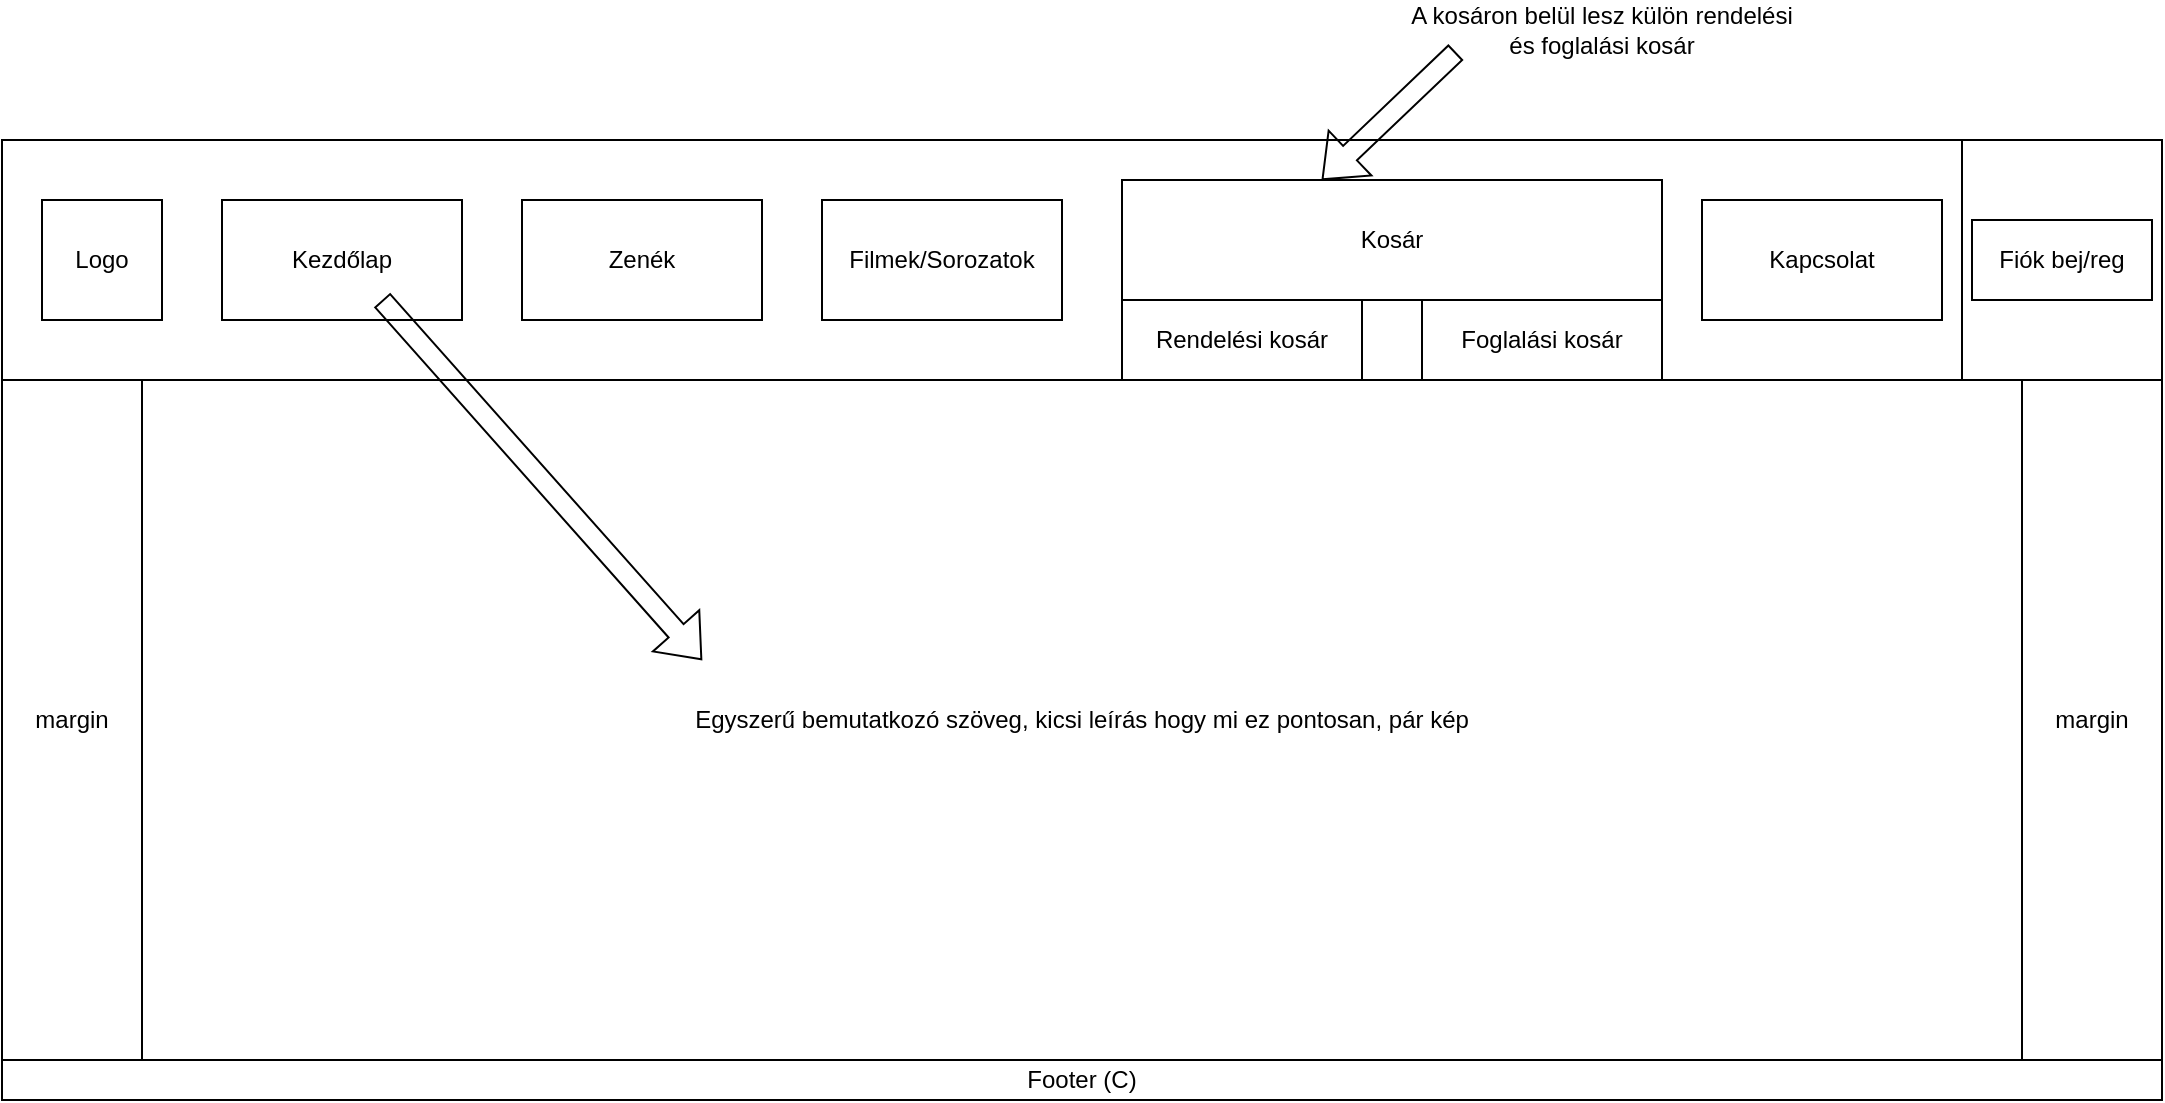 <mxfile version="26.2.3">
  <diagram name="1 oldal" id="ZRo3TNaSbQ_DCoS2osNK">
    <mxGraphModel dx="853" dy="884" grid="1" gridSize="10" guides="1" tooltips="1" connect="1" arrows="1" fold="1" page="1" pageScale="1" pageWidth="827" pageHeight="1169" math="0" shadow="0">
      <root>
        <mxCell id="0" />
        <mxCell id="1" parent="0" />
        <mxCell id="tNXsENTEjhiDUSROjqKi-1" value="" style="rounded=0;whiteSpace=wrap;html=1;" vertex="1" parent="1">
          <mxGeometry x="1590" y="420" width="1080" height="480" as="geometry" />
        </mxCell>
        <mxCell id="tNXsENTEjhiDUSROjqKi-2" value="" style="rounded=0;whiteSpace=wrap;html=1;" vertex="1" parent="1">
          <mxGeometry x="1590" y="420" width="1080" height="120" as="geometry" />
        </mxCell>
        <mxCell id="tNXsENTEjhiDUSROjqKi-3" style="edgeStyle=orthogonalEdgeStyle;rounded=0;orthogonalLoop=1;jettySize=auto;html=1;exitX=0.5;exitY=0;exitDx=0;exitDy=0;" edge="1" parent="1" source="tNXsENTEjhiDUSROjqKi-4">
          <mxGeometry relative="1" as="geometry">
            <mxPoint x="2130" y="880" as="targetPoint" />
          </mxGeometry>
        </mxCell>
        <mxCell id="tNXsENTEjhiDUSROjqKi-4" value="" style="rounded=0;whiteSpace=wrap;html=1;" vertex="1" parent="1">
          <mxGeometry x="1590" y="880" width="1080" height="20" as="geometry" />
        </mxCell>
        <mxCell id="tNXsENTEjhiDUSROjqKi-5" value="" style="rounded=0;whiteSpace=wrap;html=1;" vertex="1" parent="1">
          <mxGeometry x="2570" y="420" width="100" height="120" as="geometry" />
        </mxCell>
        <mxCell id="tNXsENTEjhiDUSROjqKi-6" value="" style="rounded=0;whiteSpace=wrap;html=1;" vertex="1" parent="1">
          <mxGeometry x="1700" y="450" width="120" height="60" as="geometry" />
        </mxCell>
        <mxCell id="tNXsENTEjhiDUSROjqKi-7" value="" style="rounded=0;whiteSpace=wrap;html=1;" vertex="1" parent="1">
          <mxGeometry x="2300" y="480" width="120" height="60" as="geometry" />
        </mxCell>
        <mxCell id="tNXsENTEjhiDUSROjqKi-8" value="" style="rounded=0;whiteSpace=wrap;html=1;" vertex="1" parent="1">
          <mxGeometry x="1850" y="450" width="120" height="60" as="geometry" />
        </mxCell>
        <mxCell id="tNXsENTEjhiDUSROjqKi-9" value="" style="rounded=0;whiteSpace=wrap;html=1;" vertex="1" parent="1">
          <mxGeometry x="2150" y="480" width="120" height="60" as="geometry" />
        </mxCell>
        <mxCell id="tNXsENTEjhiDUSROjqKi-10" value="" style="rounded=0;whiteSpace=wrap;html=1;" vertex="1" parent="1">
          <mxGeometry x="2000" y="450" width="120" height="60" as="geometry" />
        </mxCell>
        <mxCell id="tNXsENTEjhiDUSROjqKi-11" value="" style="rounded=0;whiteSpace=wrap;html=1;" vertex="1" parent="1">
          <mxGeometry x="1660" y="540" width="940" height="340" as="geometry" />
        </mxCell>
        <mxCell id="tNXsENTEjhiDUSROjqKi-12" value="Kezdőlap" style="text;html=1;align=center;verticalAlign=middle;whiteSpace=wrap;rounded=0;" vertex="1" parent="1">
          <mxGeometry x="1700" y="450" width="120" height="60" as="geometry" />
        </mxCell>
        <mxCell id="tNXsENTEjhiDUSROjqKi-13" value="" style="rounded=0;whiteSpace=wrap;html=1;" vertex="1" parent="1">
          <mxGeometry x="1610" y="450" width="60" height="60" as="geometry" />
        </mxCell>
        <mxCell id="tNXsENTEjhiDUSROjqKi-14" value="&lt;div&gt;Logo&lt;/div&gt;" style="text;html=1;align=center;verticalAlign=middle;whiteSpace=wrap;rounded=0;" vertex="1" parent="1">
          <mxGeometry x="1610" y="450" width="60" height="60" as="geometry" />
        </mxCell>
        <mxCell id="tNXsENTEjhiDUSROjqKi-15" value="Zenék" style="text;html=1;align=center;verticalAlign=middle;whiteSpace=wrap;rounded=0;" vertex="1" parent="1">
          <mxGeometry x="1850" y="450" width="120" height="60" as="geometry" />
        </mxCell>
        <mxCell id="tNXsENTEjhiDUSROjqKi-16" value="Filmek/Sorozatok" style="text;html=1;align=center;verticalAlign=middle;whiteSpace=wrap;rounded=0;" vertex="1" parent="1">
          <mxGeometry x="2000" y="450" width="120" height="60" as="geometry" />
        </mxCell>
        <mxCell id="tNXsENTEjhiDUSROjqKi-17" value="Rendelési kosár" style="text;html=1;align=center;verticalAlign=middle;whiteSpace=wrap;rounded=0;" vertex="1" parent="1">
          <mxGeometry x="2150" y="490" width="120" height="60" as="geometry" />
        </mxCell>
        <mxCell id="tNXsENTEjhiDUSROjqKi-18" value="Footer (C)" style="text;html=1;align=center;verticalAlign=middle;whiteSpace=wrap;rounded=0;" vertex="1" parent="1">
          <mxGeometry x="1590" y="880" width="1080" height="20" as="geometry" />
        </mxCell>
        <mxCell id="tNXsENTEjhiDUSROjqKi-19" value="margin" style="text;html=1;align=center;verticalAlign=middle;whiteSpace=wrap;rounded=0;" vertex="1" parent="1">
          <mxGeometry x="1590" y="540" width="70" height="340" as="geometry" />
        </mxCell>
        <mxCell id="tNXsENTEjhiDUSROjqKi-20" value="margin" style="text;html=1;align=center;verticalAlign=middle;whiteSpace=wrap;rounded=0;" vertex="1" parent="1">
          <mxGeometry x="2600" y="540" width="70" height="340" as="geometry" />
        </mxCell>
        <mxCell id="tNXsENTEjhiDUSROjqKi-21" value="Fiók bej/reg" style="rounded=0;whiteSpace=wrap;html=1;" vertex="1" parent="1">
          <mxGeometry x="2575" y="460" width="90" height="40" as="geometry" />
        </mxCell>
        <mxCell id="tNXsENTEjhiDUSROjqKi-22" value="" style="rounded=0;whiteSpace=wrap;html=1;" vertex="1" parent="1">
          <mxGeometry x="2440" y="450" width="120" height="60" as="geometry" />
        </mxCell>
        <mxCell id="tNXsENTEjhiDUSROjqKi-23" value="Kapcsolat" style="text;html=1;align=center;verticalAlign=middle;whiteSpace=wrap;rounded=0;" vertex="1" parent="1">
          <mxGeometry x="2440" y="450" width="120" height="60" as="geometry" />
        </mxCell>
        <mxCell id="tNXsENTEjhiDUSROjqKi-24" value="Foglalási kosár" style="text;html=1;align=center;verticalAlign=middle;whiteSpace=wrap;rounded=0;" vertex="1" parent="1">
          <mxGeometry x="2300" y="490" width="120" height="60" as="geometry" />
        </mxCell>
        <mxCell id="tNXsENTEjhiDUSROjqKi-25" value="Kosár" style="rounded=0;whiteSpace=wrap;html=1;" vertex="1" parent="1">
          <mxGeometry x="2150" y="440" width="270" height="60" as="geometry" />
        </mxCell>
        <mxCell id="tNXsENTEjhiDUSROjqKi-26" value="A kosáron belül lesz külön rendelési és foglalási kosár" style="text;html=1;align=center;verticalAlign=middle;whiteSpace=wrap;rounded=0;" vertex="1" parent="1">
          <mxGeometry x="2290" y="350" width="200" height="30" as="geometry" />
        </mxCell>
        <mxCell id="tNXsENTEjhiDUSROjqKi-27" value="" style="endArrow=classic;html=1;rounded=0;entryX=0.37;entryY=0;entryDx=0;entryDy=0;shape=flexArrow;entryPerimeter=0;exitX=0.135;exitY=0.867;exitDx=0;exitDy=0;exitPerimeter=0;" edge="1" parent="1" source="tNXsENTEjhiDUSROjqKi-26" target="tNXsENTEjhiDUSROjqKi-25">
          <mxGeometry width="50" height="50" relative="1" as="geometry">
            <mxPoint x="2170" y="400" as="sourcePoint" />
            <mxPoint x="2050" y="480" as="targetPoint" />
          </mxGeometry>
        </mxCell>
        <mxCell id="tNXsENTEjhiDUSROjqKi-28" value="Egyszerű bemutatkozó szöveg, kicsi leírás hogy mi ez pontosan, pár kép" style="rounded=0;whiteSpace=wrap;html=1;" vertex="1" parent="1">
          <mxGeometry x="1660" y="540" width="940" height="340" as="geometry" />
        </mxCell>
        <mxCell id="tNXsENTEjhiDUSROjqKi-29" value="" style="shape=flexArrow;endArrow=classic;html=1;rounded=0;" edge="1" parent="1">
          <mxGeometry width="50" height="50" relative="1" as="geometry">
            <mxPoint x="1780.002" y="500.0" as="sourcePoint" />
            <mxPoint x="1940" y="680" as="targetPoint" />
          </mxGeometry>
        </mxCell>
      </root>
    </mxGraphModel>
  </diagram>
</mxfile>
